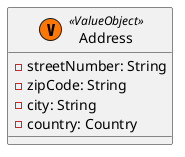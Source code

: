 @startuml

class Address << (V,#FF7700) ValueObject >> {
    - streetNumber: String
    - zipCode: String
    - city: String
    - country: Country
}

@enduml